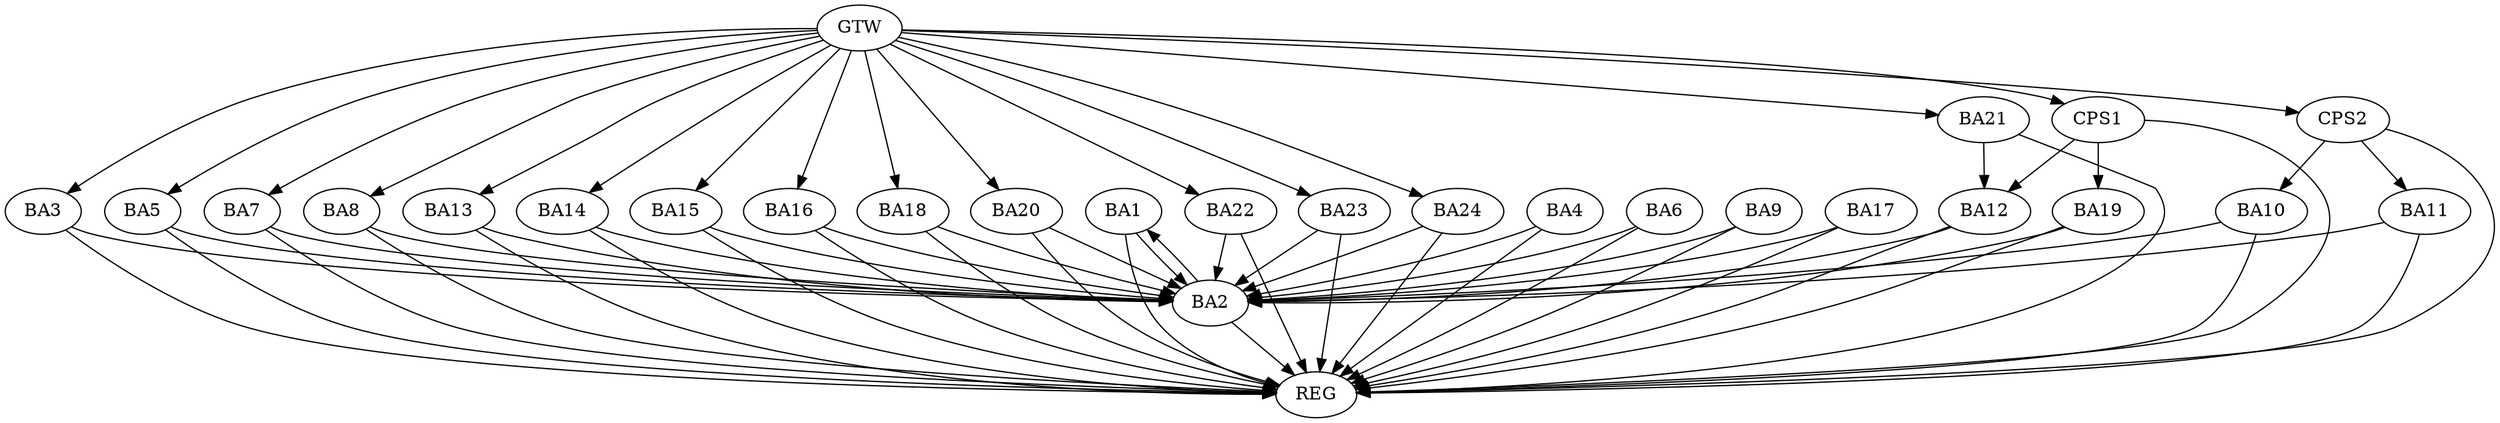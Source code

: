 strict digraph G {
  BA1 [ label="BA1" ];
  BA2 [ label="BA2" ];
  BA3 [ label="BA3" ];
  BA4 [ label="BA4" ];
  BA5 [ label="BA5" ];
  BA6 [ label="BA6" ];
  BA7 [ label="BA7" ];
  BA8 [ label="BA8" ];
  BA9 [ label="BA9" ];
  BA10 [ label="BA10" ];
  BA11 [ label="BA11" ];
  BA12 [ label="BA12" ];
  BA13 [ label="BA13" ];
  BA14 [ label="BA14" ];
  BA15 [ label="BA15" ];
  BA16 [ label="BA16" ];
  BA17 [ label="BA17" ];
  BA18 [ label="BA18" ];
  BA19 [ label="BA19" ];
  BA20 [ label="BA20" ];
  BA21 [ label="BA21" ];
  BA22 [ label="BA22" ];
  BA23 [ label="BA23" ];
  BA24 [ label="BA24" ];
  CPS1 [ label="CPS1" ];
  CPS2 [ label="CPS2" ];
  GTW [ label="GTW" ];
  REG [ label="REG" ];
  BA1 -> BA2;
  BA2 -> BA1;
  BA5 -> BA2;
  BA6 -> BA2;
  BA7 -> BA2;
  BA12 -> BA2;
  BA17 -> BA2;
  BA18 -> BA2;
  BA20 -> BA2;
  BA21 -> BA12;
  BA23 -> BA2;
  CPS1 -> BA19;
  CPS1 -> BA12;
  CPS2 -> BA11;
  CPS2 -> BA10;
  GTW -> BA3;
  GTW -> BA5;
  GTW -> BA7;
  GTW -> BA8;
  GTW -> BA13;
  GTW -> BA14;
  GTW -> BA15;
  GTW -> BA16;
  GTW -> BA18;
  GTW -> BA20;
  GTW -> BA21;
  GTW -> BA22;
  GTW -> BA23;
  GTW -> BA24;
  GTW -> CPS1;
  GTW -> CPS2;
  BA1 -> REG;
  BA2 -> REG;
  BA3 -> REG;
  BA4 -> REG;
  BA5 -> REG;
  BA6 -> REG;
  BA7 -> REG;
  BA8 -> REG;
  BA9 -> REG;
  BA10 -> REG;
  BA11 -> REG;
  BA12 -> REG;
  BA13 -> REG;
  BA14 -> REG;
  BA15 -> REG;
  BA16 -> REG;
  BA17 -> REG;
  BA18 -> REG;
  BA19 -> REG;
  BA20 -> REG;
  BA21 -> REG;
  BA22 -> REG;
  BA23 -> REG;
  BA24 -> REG;
  CPS1 -> REG;
  CPS2 -> REG;
  BA14 -> BA2;
  BA9 -> BA2;
  BA16 -> BA2;
  BA24 -> BA2;
  BA13 -> BA2;
  BA10 -> BA2;
  BA22 -> BA2;
  BA11 -> BA2;
  BA3 -> BA2;
  BA19 -> BA2;
  BA8 -> BA2;
  BA15 -> BA2;
  BA4 -> BA2;
}
